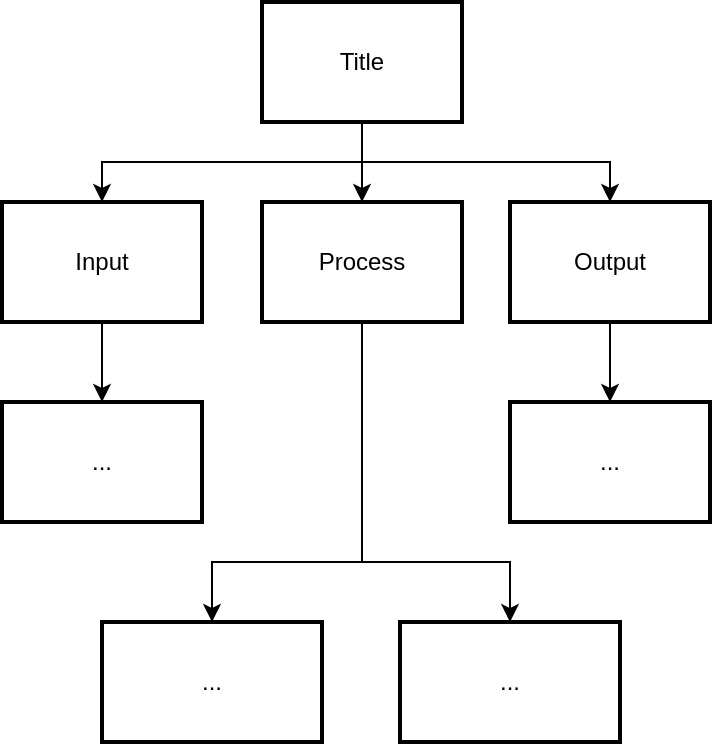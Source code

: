 <mxfile>
    <diagram id="QCx1TmkJnUtMsIdzkO0e" name="Page-1">
        <mxGraphModel dx="573" dy="1557" grid="1" gridSize="10" guides="1" tooltips="1" connect="1" arrows="1" fold="1" page="1" pageScale="1" pageWidth="827" pageHeight="1169" math="0" shadow="0">
            <root>
                <mxCell id="0"/>
                <mxCell id="1" parent="0"/>
                <mxCell id="14" style="edgeStyle=none;rounded=0;html=1;exitX=0.5;exitY=1;exitDx=0;exitDy=0;entryX=0.5;entryY=0;entryDx=0;entryDy=0;" parent="1" source="2" target="8" edge="1">
                    <mxGeometry relative="1" as="geometry">
                        <Array as="points">
                            <mxPoint x="340" y="300"/>
                            <mxPoint x="265" y="300"/>
                        </Array>
                    </mxGeometry>
                </mxCell>
                <mxCell id="15" style="edgeStyle=none;rounded=0;html=1;exitX=0.5;exitY=1;exitDx=0;exitDy=0;entryX=0.5;entryY=0;entryDx=0;entryDy=0;" parent="1" source="2" target="9" edge="1">
                    <mxGeometry relative="1" as="geometry">
                        <Array as="points">
                            <mxPoint x="340" y="300"/>
                            <mxPoint x="414" y="300"/>
                        </Array>
                    </mxGeometry>
                </mxCell>
                <mxCell id="2" value="Process" style="rounded=0;whiteSpace=wrap;html=1;absoluteArcSize=1;arcSize=14;strokeWidth=2;" parent="1" vertex="1">
                    <mxGeometry x="290" y="120" width="100" height="60" as="geometry"/>
                </mxCell>
                <mxCell id="10" style="edgeStyle=none;html=1;exitX=0.5;exitY=1;exitDx=0;exitDy=0;entryX=0.5;entryY=0;entryDx=0;entryDy=0;rounded=0;" parent="1" source="3" target="4" edge="1">
                    <mxGeometry relative="1" as="geometry">
                        <Array as="points">
                            <mxPoint x="340" y="100"/>
                            <mxPoint x="210" y="100"/>
                        </Array>
                    </mxGeometry>
                </mxCell>
                <mxCell id="11" style="edgeStyle=none;rounded=0;html=1;exitX=0.5;exitY=1;exitDx=0;exitDy=0;entryX=0.5;entryY=0;entryDx=0;entryDy=0;" parent="1" source="3" target="2" edge="1">
                    <mxGeometry relative="1" as="geometry"/>
                </mxCell>
                <mxCell id="12" style="edgeStyle=none;rounded=0;html=1;exitX=0.5;exitY=1;exitDx=0;exitDy=0;entryX=0.5;entryY=0;entryDx=0;entryDy=0;" parent="1" source="3" target="5" edge="1">
                    <mxGeometry relative="1" as="geometry">
                        <Array as="points">
                            <mxPoint x="340" y="100"/>
                            <mxPoint x="464" y="100"/>
                        </Array>
                    </mxGeometry>
                </mxCell>
                <mxCell id="3" value="Title" style="rounded=0;whiteSpace=wrap;html=1;absoluteArcSize=1;arcSize=14;strokeWidth=2;" parent="1" vertex="1">
                    <mxGeometry x="290" y="20" width="100" height="60" as="geometry"/>
                </mxCell>
                <mxCell id="13" style="edgeStyle=none;rounded=0;html=1;exitX=0.5;exitY=1;exitDx=0;exitDy=0;entryX=0.5;entryY=0;entryDx=0;entryDy=0;" parent="1" source="4" target="6" edge="1">
                    <mxGeometry relative="1" as="geometry"/>
                </mxCell>
                <mxCell id="4" value="Input" style="rounded=0;whiteSpace=wrap;html=1;absoluteArcSize=1;arcSize=14;strokeWidth=2;" parent="1" vertex="1">
                    <mxGeometry x="160" y="120" width="100" height="60" as="geometry"/>
                </mxCell>
                <mxCell id="16" style="edgeStyle=none;rounded=0;html=1;entryX=0.5;entryY=0;entryDx=0;entryDy=0;" parent="1" source="5" target="7" edge="1">
                    <mxGeometry relative="1" as="geometry"/>
                </mxCell>
                <mxCell id="5" value="Output" style="rounded=0;whiteSpace=wrap;html=1;absoluteArcSize=1;arcSize=14;strokeWidth=2;" parent="1" vertex="1">
                    <mxGeometry x="414" y="120" width="100" height="60" as="geometry"/>
                </mxCell>
                <mxCell id="6" value="..." style="rounded=0;whiteSpace=wrap;html=1;absoluteArcSize=1;arcSize=14;strokeWidth=2;" parent="1" vertex="1">
                    <mxGeometry x="160" y="220" width="100" height="60" as="geometry"/>
                </mxCell>
                <mxCell id="7" value="..." style="rounded=0;whiteSpace=wrap;html=1;absoluteArcSize=1;arcSize=14;strokeWidth=2;" parent="1" vertex="1">
                    <mxGeometry x="414" y="220" width="100" height="60" as="geometry"/>
                </mxCell>
                <mxCell id="8" value="..." style="rounded=0;whiteSpace=wrap;html=1;absoluteArcSize=1;arcSize=14;strokeWidth=2;" parent="1" vertex="1">
                    <mxGeometry x="210" y="330" width="110" height="60" as="geometry"/>
                </mxCell>
                <mxCell id="9" value="..." style="rounded=0;whiteSpace=wrap;html=1;absoluteArcSize=1;arcSize=14;strokeWidth=2;" parent="1" vertex="1">
                    <mxGeometry x="359" y="330" width="110" height="60" as="geometry"/>
                </mxCell>
            </root>
        </mxGraphModel>
    </diagram>
</mxfile>